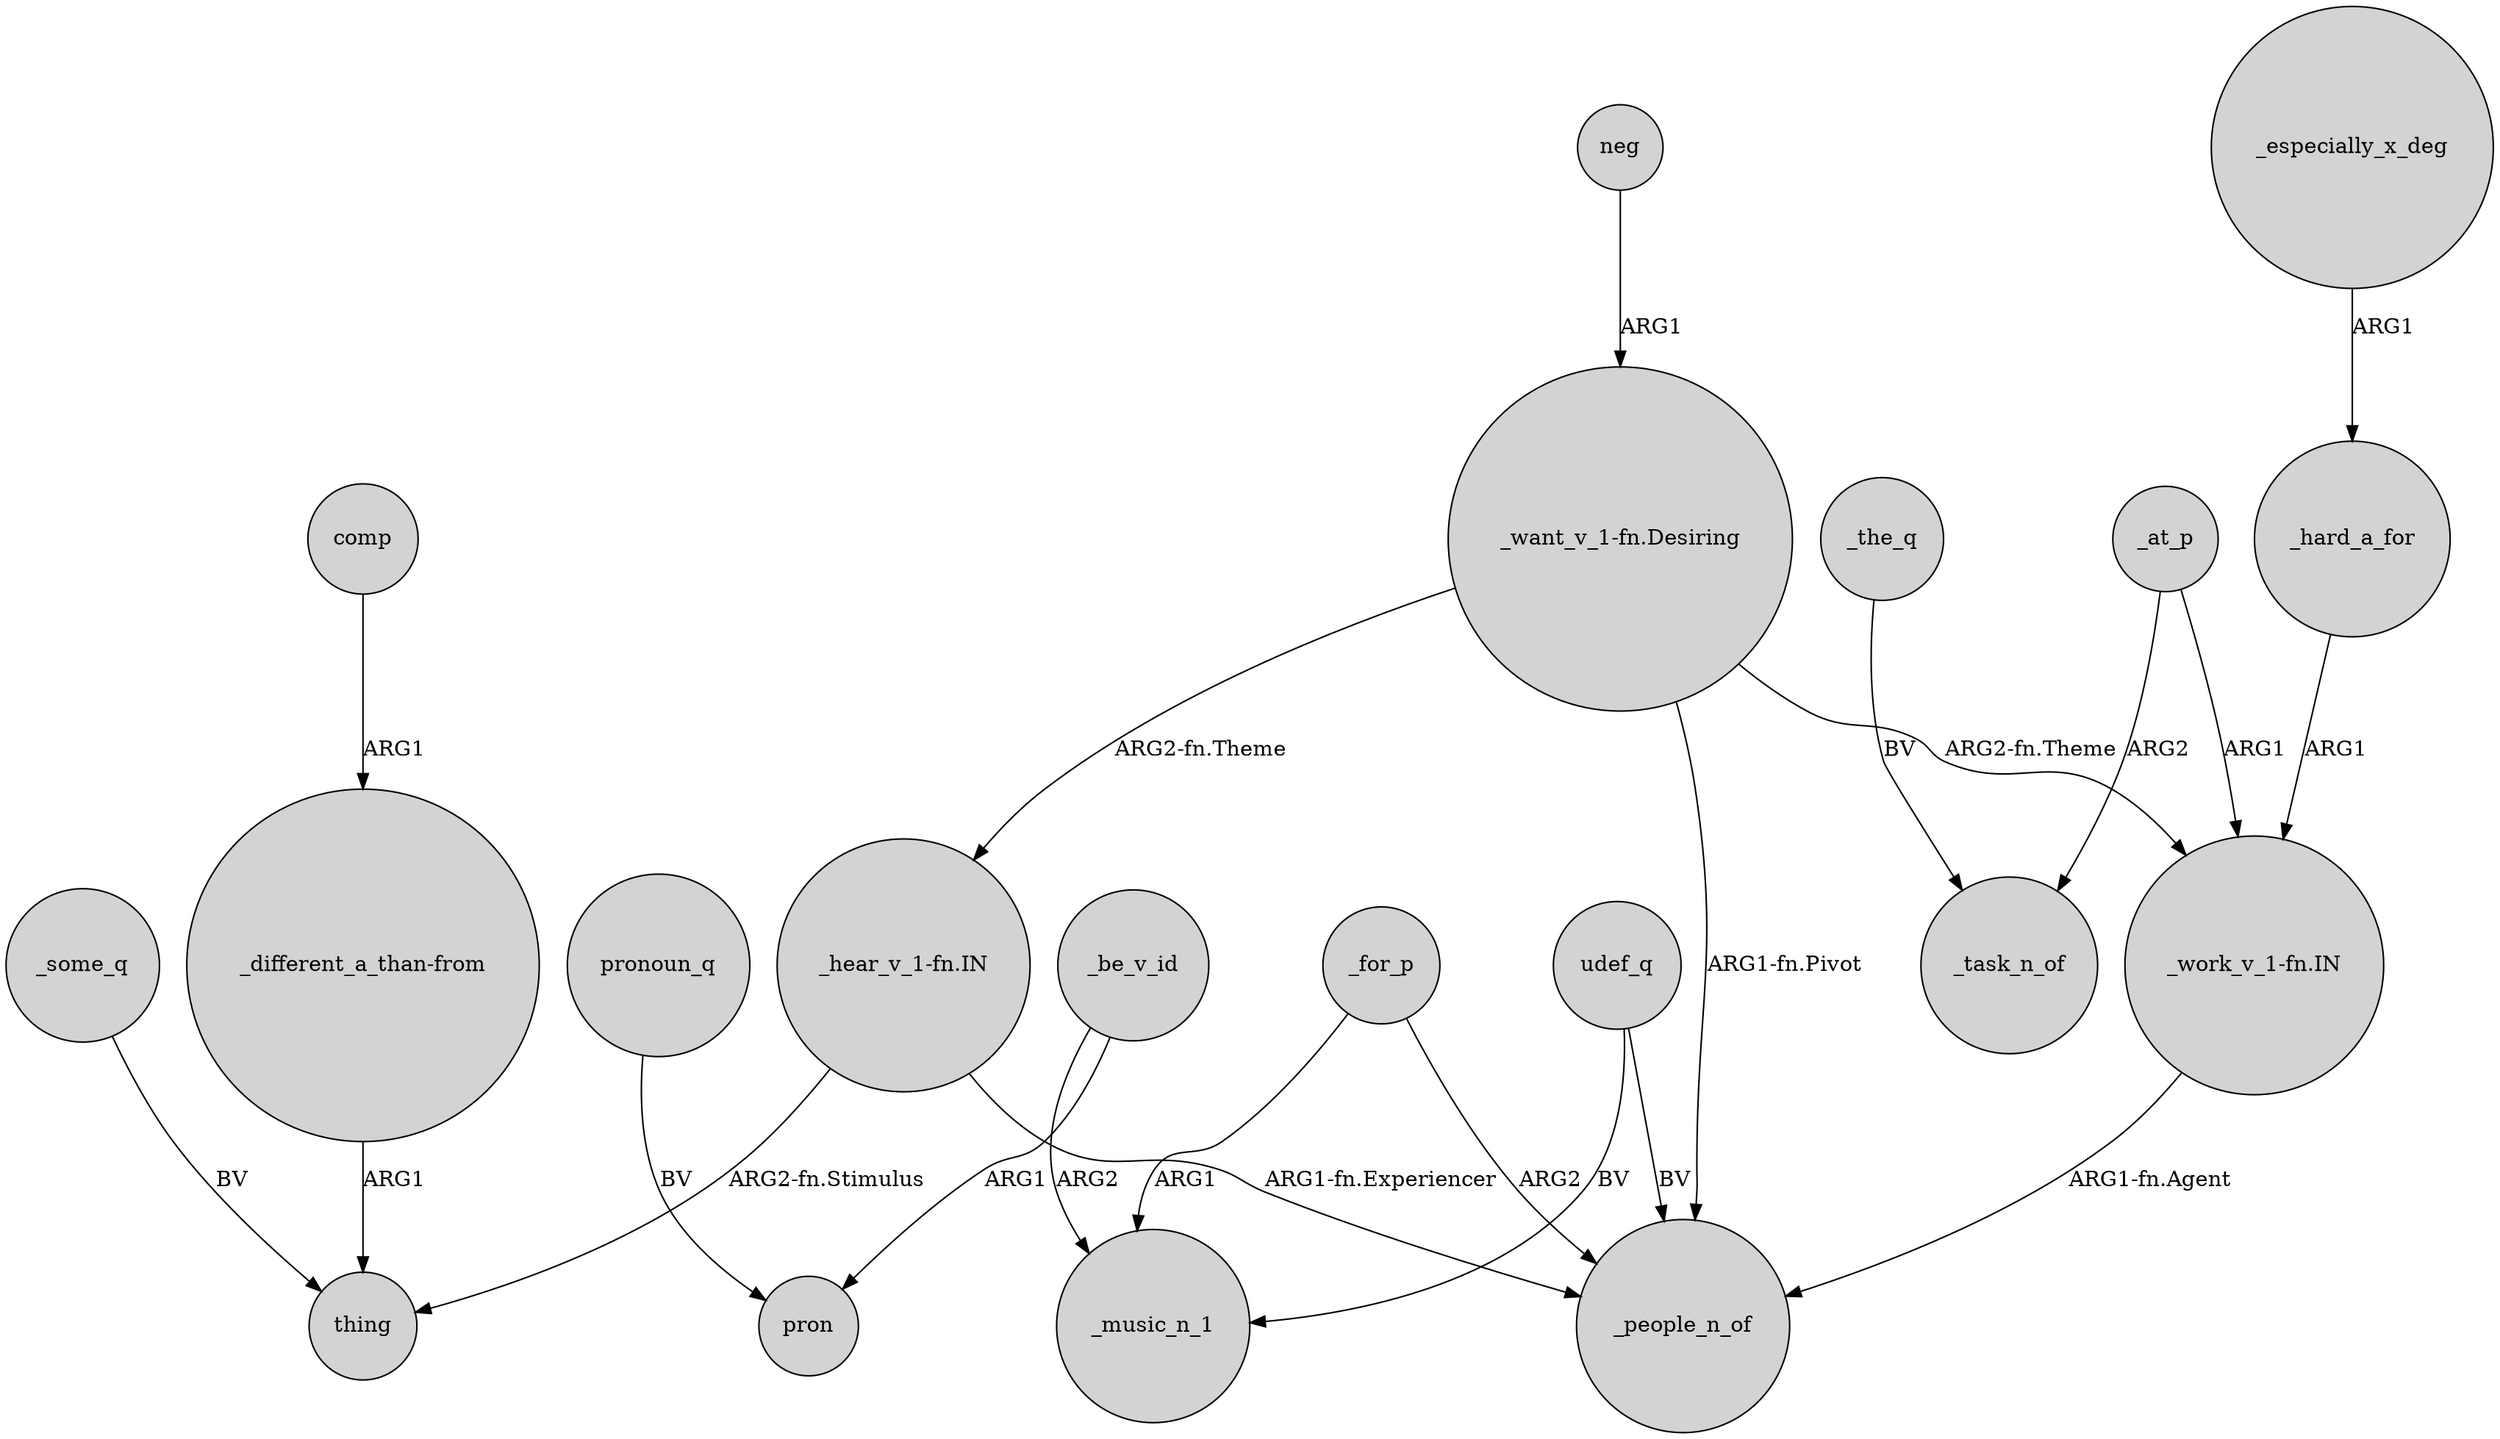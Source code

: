 digraph {
	node [shape=circle style=filled]
	"_want_v_1-fn.Desiring" -> "_work_v_1-fn.IN" [label="ARG2-fn.Theme"]
	_some_q -> thing [label=BV]
	"_different_a_than-from" -> thing [label=ARG1]
	_especially_x_deg -> _hard_a_for [label=ARG1]
	"_want_v_1-fn.Desiring" -> _people_n_of [label="ARG1-fn.Pivot"]
	_at_p -> "_work_v_1-fn.IN" [label=ARG1]
	"_want_v_1-fn.Desiring" -> "_hear_v_1-fn.IN" [label="ARG2-fn.Theme"]
	_the_q -> _task_n_of [label=BV]
	_be_v_id -> pron [label=ARG1]
	_for_p -> _people_n_of [label=ARG2]
	udef_q -> _people_n_of [label=BV]
	pronoun_q -> pron [label=BV]
	_be_v_id -> _music_n_1 [label=ARG2]
	_for_p -> _music_n_1 [label=ARG1]
	"_work_v_1-fn.IN" -> _people_n_of [label="ARG1-fn.Agent"]
	comp -> "_different_a_than-from" [label=ARG1]
	_hard_a_for -> "_work_v_1-fn.IN" [label=ARG1]
	"_hear_v_1-fn.IN" -> thing [label="ARG2-fn.Stimulus"]
	"_hear_v_1-fn.IN" -> _people_n_of [label="ARG1-fn.Experiencer"]
	_at_p -> _task_n_of [label=ARG2]
	neg -> "_want_v_1-fn.Desiring" [label=ARG1]
	udef_q -> _music_n_1 [label=BV]
}

